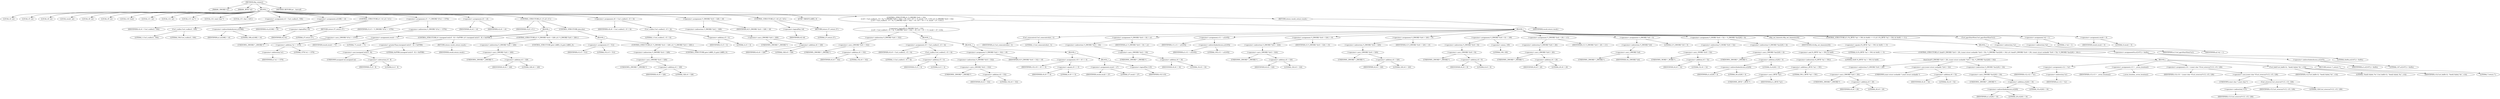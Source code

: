 digraph tftp_connect {  
"1000113" [label = "(METHOD,tftp_connect)" ]
"1000114" [label = "(PARAM,_DWORD *a1)" ]
"1000115" [label = "(PARAM,_BYTE *a2)" ]
"1000116" [label = "(BLOCK,,)" ]
"1000117" [label = "(LOCAL,v4: int)" ]
"1000118" [label = "(LOCAL,v5: int)" ]
"1000119" [label = "(LOCAL,v6: int)" ]
"1000120" [label = "(LOCAL,result: int)" ]
"1000121" [label = "(LOCAL,v8: int)" ]
"1000122" [label = "(LOCAL,v9: int)" ]
"1000123" [label = "(LOCAL,v10: bool)" ]
"1000124" [label = "(LOCAL,v11: int)" ]
"1000125" [label = "(LOCAL,v12: int)" ]
"1000126" [label = "(LOCAL,v13: int *)" ]
"1000127" [label = "(LOCAL,v14: const char *)" ]
"1000128" [label = "(LOCAL,v15: char [ 128 ])" ]
"1000129" [label = "(<operator>.assignment,v4 = Curl_ccalloc(1, 336))" ]
"1000130" [label = "(IDENTIFIER,v4,v4 = Curl_ccalloc(1, 336))" ]
"1000131" [label = "(Curl_ccalloc,Curl_ccalloc(1, 336))" ]
"1000132" [label = "(LITERAL,1,Curl_ccalloc(1, 336))" ]
"1000133" [label = "(LITERAL,336,Curl_ccalloc(1, 336))" ]
"1000134" [label = "(<operator>.assignment,a1[188] = v4)" ]
"1000135" [label = "(<operator>.indirectIndexAccess,a1[188])" ]
"1000136" [label = "(IDENTIFIER,a1,a1[188] = v4)" ]
"1000137" [label = "(LITERAL,188,a1[188] = v4)" ]
"1000138" [label = "(IDENTIFIER,v4,a1[188] = v4)" ]
"1000139" [label = "(CONTROL_STRUCTURE,if ( !v4 ),if ( !v4 ))" ]
"1000140" [label = "(<operator>.logicalNot,!v4)" ]
"1000141" [label = "(IDENTIFIER,v4,!v4)" ]
"1000142" [label = "(RETURN,return 27;,return 27;)" ]
"1000143" [label = "(LITERAL,27,return 27;)" ]
"1000144" [label = "(<operator>.assignment,v5 = *(_DWORD *)(*a1 + 1576))" ]
"1000145" [label = "(IDENTIFIER,v5,v5 = *(_DWORD *)(*a1 + 1576))" ]
"1000146" [label = "(<operator>.indirection,*(_DWORD *)(*a1 + 1576))" ]
"1000147" [label = "(<operator>.cast,(_DWORD *)(*a1 + 1576))" ]
"1000148" [label = "(UNKNOWN,_DWORD *,_DWORD *)" ]
"1000149" [label = "(<operator>.addition,*a1 + 1576)" ]
"1000150" [label = "(<operator>.indirection,*a1)" ]
"1000151" [label = "(IDENTIFIER,a1,*a1 + 1576)" ]
"1000152" [label = "(LITERAL,1576,*a1 + 1576)" ]
"1000153" [label = "(<operator>.assignment,v6 = v4)" ]
"1000154" [label = "(IDENTIFIER,v6,v6 = v4)" ]
"1000155" [label = "(IDENTIFIER,v4,v6 = v4)" ]
"1000156" [label = "(CONTROL_STRUCTURE,if ( v5 ),if ( v5 ))" ]
"1000157" [label = "(IDENTIFIER,v5,if ( v5 ))" ]
"1000158" [label = "(BLOCK,,)" ]
"1000159" [label = "(<operator>.assignment,result = 71)" ]
"1000160" [label = "(IDENTIFIER,result,result = 71)" ]
"1000161" [label = "(LITERAL,71,result = 71)" ]
"1000162" [label = "(CONTROL_STRUCTURE,if ( (unsigned int)(v5 - 8) > 0xFFB0 ),if ( (unsigned int)(v5 - 8) > 0xFFB0 ))" ]
"1000163" [label = "(<operator>.greaterThan,(unsigned int)(v5 - 8) > 0xFFB0)" ]
"1000164" [label = "(<operator>.cast,(unsigned int)(v5 - 8))" ]
"1000165" [label = "(UNKNOWN,unsigned int,unsigned int)" ]
"1000166" [label = "(<operator>.subtraction,v5 - 8)" ]
"1000167" [label = "(IDENTIFIER,v5,v5 - 8)" ]
"1000168" [label = "(LITERAL,8,v5 - 8)" ]
"1000169" [label = "(LITERAL,0xFFB0,(unsigned int)(v5 - 8) > 0xFFB0)" ]
"1000170" [label = "(RETURN,return result;,return result;)" ]
"1000171" [label = "(IDENTIFIER,result,return result;)" ]
"1000172" [label = "(CONTROL_STRUCTURE,if ( *(_DWORD *)(v6 + 328) ),if ( *(_DWORD *)(v6 + 328) ))" ]
"1000173" [label = "(<operator>.indirection,*(_DWORD *)(v6 + 328))" ]
"1000174" [label = "(<operator>.cast,(_DWORD *)(v6 + 328))" ]
"1000175" [label = "(UNKNOWN,_DWORD *,_DWORD *)" ]
"1000176" [label = "(<operator>.addition,v6 + 328)" ]
"1000177" [label = "(IDENTIFIER,v6,v6 + 328)" ]
"1000178" [label = "(LITERAL,328,v6 + 328)" ]
"1000179" [label = "(CONTROL_STRUCTURE,goto LABEL_9;,goto LABEL_9;)" ]
"1000180" [label = "(CONTROL_STRUCTURE,else,else)" ]
"1000181" [label = "(BLOCK,,)" ]
"1000182" [label = "(<operator>.assignment,v5 = 512)" ]
"1000183" [label = "(IDENTIFIER,v5,v5 = 512)" ]
"1000184" [label = "(LITERAL,512,v5 = 512)" ]
"1000185" [label = "(CONTROL_STRUCTURE,if ( *(_DWORD *)(v4 + 328) ),if ( *(_DWORD *)(v4 + 328) ))" ]
"1000186" [label = "(<operator>.indirection,*(_DWORD *)(v4 + 328))" ]
"1000187" [label = "(<operator>.cast,(_DWORD *)(v4 + 328))" ]
"1000188" [label = "(UNKNOWN,_DWORD *,_DWORD *)" ]
"1000189" [label = "(<operator>.addition,v4 + 328)" ]
"1000190" [label = "(IDENTIFIER,v4,v4 + 328)" ]
"1000191" [label = "(LITERAL,328,v4 + 328)" ]
"1000192" [label = "(CONTROL_STRUCTURE,goto LABEL_9;,goto LABEL_9;)" ]
"1000193" [label = "(<operator>.assignment,v8 = Curl_ccalloc(1, v5 + 4))" ]
"1000194" [label = "(IDENTIFIER,v8,v8 = Curl_ccalloc(1, v5 + 4))" ]
"1000195" [label = "(Curl_ccalloc,Curl_ccalloc(1, v5 + 4))" ]
"1000196" [label = "(LITERAL,1,Curl_ccalloc(1, v5 + 4))" ]
"1000197" [label = "(<operator>.addition,v5 + 4)" ]
"1000198" [label = "(IDENTIFIER,v5,v5 + 4)" ]
"1000199" [label = "(LITERAL,4,v5 + 4)" ]
"1000200" [label = "(<operator>.assignment,*(_DWORD *)(v6 + 328) = v8)" ]
"1000201" [label = "(<operator>.indirection,*(_DWORD *)(v6 + 328))" ]
"1000202" [label = "(<operator>.cast,(_DWORD *)(v6 + 328))" ]
"1000203" [label = "(UNKNOWN,_DWORD *,_DWORD *)" ]
"1000204" [label = "(<operator>.addition,v6 + 328)" ]
"1000205" [label = "(IDENTIFIER,v6,v6 + 328)" ]
"1000206" [label = "(LITERAL,328,v6 + 328)" ]
"1000207" [label = "(IDENTIFIER,v8,*(_DWORD *)(v6 + 328) = v8)" ]
"1000208" [label = "(CONTROL_STRUCTURE,if ( !v8 ),if ( !v8 ))" ]
"1000209" [label = "(<operator>.logicalNot,!v8)" ]
"1000210" [label = "(IDENTIFIER,v8,!v8)" ]
"1000211" [label = "(RETURN,return 27;,return 27;)" ]
"1000212" [label = "(LITERAL,27,return 27;)" ]
"1000213" [label = "(JUMP_TARGET,LABEL_9)" ]
"1000214" [label = "(CONTROL_STRUCTURE,if ( *(_DWORD *)(v6 + 332)\n    || (v9 = Curl_ccalloc(1, v5 + 4), *(_DWORD *)(v6 + 332) = v9, v10 = v9 == 0, result = 27, !v10) ),if ( *(_DWORD *)(v6 + 332)\n    || (v9 = Curl_ccalloc(1, v5 + 4), *(_DWORD *)(v6 + 332) = v9, v10 = v9 == 0, result = 27, !v10) ))" ]
"1000215" [label = "(<operator>.logicalOr,*(_DWORD *)(v6 + 332)\n    || (v9 = Curl_ccalloc(1, v5 + 4), *(_DWORD *)(v6 + 332) = v9, v10 = v9 == 0, result = 27, !v10))" ]
"1000216" [label = "(<operator>.indirection,*(_DWORD *)(v6 + 332))" ]
"1000217" [label = "(<operator>.cast,(_DWORD *)(v6 + 332))" ]
"1000218" [label = "(UNKNOWN,_DWORD *,_DWORD *)" ]
"1000219" [label = "(<operator>.addition,v6 + 332)" ]
"1000220" [label = "(IDENTIFIER,v6,v6 + 332)" ]
"1000221" [label = "(LITERAL,332,v6 + 332)" ]
"1000222" [label = "(BLOCK,,)" ]
"1000223" [label = "(<operator>.assignment,v9 = Curl_ccalloc(1, v5 + 4))" ]
"1000224" [label = "(IDENTIFIER,v9,v9 = Curl_ccalloc(1, v5 + 4))" ]
"1000225" [label = "(Curl_ccalloc,Curl_ccalloc(1, v5 + 4))" ]
"1000226" [label = "(LITERAL,1,Curl_ccalloc(1, v5 + 4))" ]
"1000227" [label = "(<operator>.addition,v5 + 4)" ]
"1000228" [label = "(IDENTIFIER,v5,v5 + 4)" ]
"1000229" [label = "(LITERAL,4,v5 + 4)" ]
"1000230" [label = "(BLOCK,,)" ]
"1000231" [label = "(<operator>.assignment,*(_DWORD *)(v6 + 332) = v9)" ]
"1000232" [label = "(<operator>.indirection,*(_DWORD *)(v6 + 332))" ]
"1000233" [label = "(<operator>.cast,(_DWORD *)(v6 + 332))" ]
"1000234" [label = "(UNKNOWN,_DWORD *,_DWORD *)" ]
"1000235" [label = "(<operator>.addition,v6 + 332)" ]
"1000236" [label = "(IDENTIFIER,v6,v6 + 332)" ]
"1000237" [label = "(LITERAL,332,v6 + 332)" ]
"1000238" [label = "(IDENTIFIER,v9,*(_DWORD *)(v6 + 332) = v9)" ]
"1000239" [label = "(BLOCK,,)" ]
"1000240" [label = "(<operator>.assignment,v10 = v9 == 0)" ]
"1000241" [label = "(IDENTIFIER,v10,v10 = v9 == 0)" ]
"1000242" [label = "(<operator>.equals,v9 == 0)" ]
"1000243" [label = "(IDENTIFIER,v9,v9 == 0)" ]
"1000244" [label = "(LITERAL,0,v9 == 0)" ]
"1000245" [label = "(BLOCK,,)" ]
"1000246" [label = "(<operator>.assignment,result = 27)" ]
"1000247" [label = "(IDENTIFIER,result,result = 27)" ]
"1000248" [label = "(LITERAL,27,result = 27)" ]
"1000249" [label = "(<operator>.logicalNot,!v10)" ]
"1000250" [label = "(IDENTIFIER,v10,!v10)" ]
"1000251" [label = "(BLOCK,,)" ]
"1000252" [label = "(Curl_conncontrol,Curl_conncontrol(a1, 1))" ]
"1000253" [label = "(IDENTIFIER,a1,Curl_conncontrol(a1, 1))" ]
"1000254" [label = "(LITERAL,1,Curl_conncontrol(a1, 1))" ]
"1000255" [label = "(<operator>.assignment,*(_DWORD *)(v6 + 16) = a1)" ]
"1000256" [label = "(<operator>.indirection,*(_DWORD *)(v6 + 16))" ]
"1000257" [label = "(<operator>.cast,(_DWORD *)(v6 + 16))" ]
"1000258" [label = "(UNKNOWN,_DWORD *,_DWORD *)" ]
"1000259" [label = "(<operator>.addition,v6 + 16)" ]
"1000260" [label = "(IDENTIFIER,v6,v6 + 16)" ]
"1000261" [label = "(LITERAL,16,v6 + 16)" ]
"1000262" [label = "(IDENTIFIER,a1,*(_DWORD *)(v6 + 16) = a1)" ]
"1000263" [label = "(<operator>.assignment,v11 = a1[105])" ]
"1000264" [label = "(IDENTIFIER,v11,v11 = a1[105])" ]
"1000265" [label = "(<operator>.indirectIndexAccess,a1[105])" ]
"1000266" [label = "(IDENTIFIER,a1,v11 = a1[105])" ]
"1000267" [label = "(LITERAL,105,v11 = a1[105])" ]
"1000268" [label = "(<operator>.assignment,*(_DWORD *)(v6 + 324) = v5)" ]
"1000269" [label = "(<operator>.indirection,*(_DWORD *)(v6 + 324))" ]
"1000270" [label = "(<operator>.cast,(_DWORD *)(v6 + 324))" ]
"1000271" [label = "(UNKNOWN,_DWORD *,_DWORD *)" ]
"1000272" [label = "(<operator>.addition,v6 + 324)" ]
"1000273" [label = "(IDENTIFIER,v6,v6 + 324)" ]
"1000274" [label = "(LITERAL,324,v6 + 324)" ]
"1000275" [label = "(IDENTIFIER,v5,*(_DWORD *)(v6 + 324) = v5)" ]
"1000276" [label = "(<operator>.assignment,*(_DWORD *)(v6 + 320) = v5)" ]
"1000277" [label = "(<operator>.indirection,*(_DWORD *)(v6 + 320))" ]
"1000278" [label = "(<operator>.cast,(_DWORD *)(v6 + 320))" ]
"1000279" [label = "(UNKNOWN,_DWORD *,_DWORD *)" ]
"1000280" [label = "(<operator>.addition,v6 + 320)" ]
"1000281" [label = "(IDENTIFIER,v6,v6 + 320)" ]
"1000282" [label = "(LITERAL,320,v6 + 320)" ]
"1000283" [label = "(IDENTIFIER,v5,*(_DWORD *)(v6 + 320) = v5)" ]
"1000284" [label = "(<operator>.assignment,*(_DWORD *)(v6 + 8) = -100)" ]
"1000285" [label = "(<operator>.indirection,*(_DWORD *)(v6 + 8))" ]
"1000286" [label = "(<operator>.cast,(_DWORD *)(v6 + 8))" ]
"1000287" [label = "(UNKNOWN,_DWORD *,_DWORD *)" ]
"1000288" [label = "(<operator>.addition,v6 + 8)" ]
"1000289" [label = "(IDENTIFIER,v6,v6 + 8)" ]
"1000290" [label = "(LITERAL,8,v6 + 8)" ]
"1000291" [label = "(<operator>.minus,-100)" ]
"1000292" [label = "(LITERAL,100,-100)" ]
"1000293" [label = "(<operator>.assignment,*(_DWORD *)(v6 + 20) = v11)" ]
"1000294" [label = "(<operator>.indirection,*(_DWORD *)(v6 + 20))" ]
"1000295" [label = "(<operator>.cast,(_DWORD *)(v6 + 20))" ]
"1000296" [label = "(UNKNOWN,_DWORD *,_DWORD *)" ]
"1000297" [label = "(<operator>.addition,v6 + 20)" ]
"1000298" [label = "(IDENTIFIER,v6,v6 + 20)" ]
"1000299" [label = "(LITERAL,20,v6 + 20)" ]
"1000300" [label = "(IDENTIFIER,v11,*(_DWORD *)(v6 + 20) = v11)" ]
"1000301" [label = "(<operator>.assignment,*(_DWORD *)v6 = 0)" ]
"1000302" [label = "(<operator>.indirection,*(_DWORD *)v6)" ]
"1000303" [label = "(<operator>.cast,(_DWORD *)v6)" ]
"1000304" [label = "(UNKNOWN,_DWORD *,_DWORD *)" ]
"1000305" [label = "(IDENTIFIER,v6,(_DWORD *)v6)" ]
"1000306" [label = "(LITERAL,0,*(_DWORD *)v6 = 0)" ]
"1000307" [label = "(<operator>.assignment,*(_WORD *)(v6 + 52) = *(_DWORD *)(a1[20] + 4))" ]
"1000308" [label = "(<operator>.indirection,*(_WORD *)(v6 + 52))" ]
"1000309" [label = "(<operator>.cast,(_WORD *)(v6 + 52))" ]
"1000310" [label = "(UNKNOWN,_WORD *,_WORD *)" ]
"1000311" [label = "(<operator>.addition,v6 + 52)" ]
"1000312" [label = "(IDENTIFIER,v6,v6 + 52)" ]
"1000313" [label = "(LITERAL,52,v6 + 52)" ]
"1000314" [label = "(<operator>.indirection,*(_DWORD *)(a1[20] + 4))" ]
"1000315" [label = "(<operator>.cast,(_DWORD *)(a1[20] + 4))" ]
"1000316" [label = "(UNKNOWN,_DWORD *,_DWORD *)" ]
"1000317" [label = "(<operator>.addition,a1[20] + 4)" ]
"1000318" [label = "(<operator>.indirectIndexAccess,a1[20])" ]
"1000319" [label = "(IDENTIFIER,a1,a1[20] + 4)" ]
"1000320" [label = "(LITERAL,20,a1[20] + 4)" ]
"1000321" [label = "(LITERAL,4,a1[20] + 4)" ]
"1000322" [label = "(tftp_set_timeouts,tftp_set_timeouts(v6))" ]
"1000323" [label = "(IDENTIFIER,v6,tftp_set_timeouts(v6))" ]
"1000324" [label = "(CONTROL_STRUCTURE,if ( (*((_BYTE *)a1 + 591) & 0x40) == 0 ),if ( (*((_BYTE *)a1 + 591) & 0x40) == 0 ))" ]
"1000325" [label = "(<operator>.equals,(*((_BYTE *)a1 + 591) & 0x40) == 0)" ]
"1000326" [label = "(<operator>.and,*((_BYTE *)a1 + 591) & 0x40)" ]
"1000327" [label = "(<operator>.indirection,*((_BYTE *)a1 + 591))" ]
"1000328" [label = "(<operator>.addition,(_BYTE *)a1 + 591)" ]
"1000329" [label = "(<operator>.cast,(_BYTE *)a1)" ]
"1000330" [label = "(UNKNOWN,_BYTE *,_BYTE *)" ]
"1000331" [label = "(IDENTIFIER,a1,(_BYTE *)a1)" ]
"1000332" [label = "(LITERAL,591,(_BYTE *)a1 + 591)" ]
"1000333" [label = "(LITERAL,0x40,*((_BYTE *)a1 + 591) & 0x40)" ]
"1000334" [label = "(LITERAL,0,(*((_BYTE *)a1 + 591) & 0x40) == 0)" ]
"1000335" [label = "(BLOCK,,)" ]
"1000336" [label = "(CONTROL_STRUCTURE,if ( bind(*(_DWORD *)(v6 + 20), (const struct sockaddr *)(v6 + 52), *(_DWORD *)(a1[20] + 16)) ),if ( bind(*(_DWORD *)(v6 + 20), (const struct sockaddr *)(v6 + 52), *(_DWORD *)(a1[20] + 16)) ))" ]
"1000337" [label = "(bind,bind(*(_DWORD *)(v6 + 20), (const struct sockaddr *)(v6 + 52), *(_DWORD *)(a1[20] + 16)))" ]
"1000338" [label = "(<operator>.indirection,*(_DWORD *)(v6 + 20))" ]
"1000339" [label = "(<operator>.cast,(_DWORD *)(v6 + 20))" ]
"1000340" [label = "(UNKNOWN,_DWORD *,_DWORD *)" ]
"1000341" [label = "(<operator>.addition,v6 + 20)" ]
"1000342" [label = "(IDENTIFIER,v6,v6 + 20)" ]
"1000343" [label = "(LITERAL,20,v6 + 20)" ]
"1000344" [label = "(<operator>.cast,(const struct sockaddr *)(v6 + 52))" ]
"1000345" [label = "(UNKNOWN,const struct sockaddr *,const struct sockaddr *)" ]
"1000346" [label = "(<operator>.addition,v6 + 52)" ]
"1000347" [label = "(IDENTIFIER,v6,v6 + 52)" ]
"1000348" [label = "(LITERAL,52,v6 + 52)" ]
"1000349" [label = "(<operator>.indirection,*(_DWORD *)(a1[20] + 16))" ]
"1000350" [label = "(<operator>.cast,(_DWORD *)(a1[20] + 16))" ]
"1000351" [label = "(UNKNOWN,_DWORD *,_DWORD *)" ]
"1000352" [label = "(<operator>.addition,a1[20] + 16)" ]
"1000353" [label = "(<operator>.indirectIndexAccess,a1[20])" ]
"1000354" [label = "(IDENTIFIER,a1,a1[20] + 16)" ]
"1000355" [label = "(LITERAL,20,a1[20] + 16)" ]
"1000356" [label = "(LITERAL,16,a1[20] + 16)" ]
"1000357" [label = "(BLOCK,,)" ]
"1000358" [label = "(<operator>.assignment,v12 = *a1)" ]
"1000359" [label = "(IDENTIFIER,v12,v12 = *a1)" ]
"1000360" [label = "(<operator>.indirection,*a1)" ]
"1000361" [label = "(IDENTIFIER,a1,v12 = *a1)" ]
"1000362" [label = "(<operator>.assignment,v13 = _errno_location())" ]
"1000363" [label = "(IDENTIFIER,v13,v13 = _errno_location())" ]
"1000364" [label = "(_errno_location,_errno_location())" ]
"1000365" [label = "(<operator>.assignment,v14 = (const char *)Curl_strerror(*v13, v15, 128))" ]
"1000366" [label = "(IDENTIFIER,v14,v14 = (const char *)Curl_strerror(*v13, v15, 128))" ]
"1000367" [label = "(<operator>.cast,(const char *)Curl_strerror(*v13, v15, 128))" ]
"1000368" [label = "(UNKNOWN,const char *,const char *)" ]
"1000369" [label = "(Curl_strerror,Curl_strerror(*v13, v15, 128))" ]
"1000370" [label = "(<operator>.indirection,*v13)" ]
"1000371" [label = "(IDENTIFIER,v13,Curl_strerror(*v13, v15, 128))" ]
"1000372" [label = "(IDENTIFIER,v15,Curl_strerror(*v13, v15, 128))" ]
"1000373" [label = "(LITERAL,128,Curl_strerror(*v13, v15, 128))" ]
"1000374" [label = "(Curl_failf,Curl_failf(v12, \"bind() failed; %s\", v14))" ]
"1000375" [label = "(IDENTIFIER,v12,Curl_failf(v12, \"bind() failed; %s\", v14))" ]
"1000376" [label = "(LITERAL,\"bind() failed; %s\",Curl_failf(v12, \"bind() failed; %s\", v14))" ]
"1000377" [label = "(IDENTIFIER,v14,Curl_failf(v12, \"bind() failed; %s\", v14))" ]
"1000378" [label = "(RETURN,return 7;,return 7;)" ]
"1000379" [label = "(LITERAL,7,return 7;)" ]
"1000380" [label = "(<operators>.assignmentOr,a1[147] |= 0x40u)" ]
"1000381" [label = "(<operator>.indirectIndexAccess,a1[147])" ]
"1000382" [label = "(IDENTIFIER,a1,a1[147] |= 0x40u)" ]
"1000383" [label = "(LITERAL,147,a1[147] |= 0x40u)" ]
"1000384" [label = "(LITERAL,0x40u,a1[147] |= 0x40u)" ]
"1000385" [label = "(Curl_pgrsStartNow,Curl_pgrsStartNow(*a1))" ]
"1000386" [label = "(<operator>.indirection,*a1)" ]
"1000387" [label = "(IDENTIFIER,a1,Curl_pgrsStartNow(*a1))" ]
"1000388" [label = "(<operator>.assignment,*a2 = 1)" ]
"1000389" [label = "(<operator>.indirection,*a2)" ]
"1000390" [label = "(IDENTIFIER,a2,*a2 = 1)" ]
"1000391" [label = "(LITERAL,1,*a2 = 1)" ]
"1000392" [label = "(<operator>.assignment,result = 0)" ]
"1000393" [label = "(IDENTIFIER,result,result = 0)" ]
"1000394" [label = "(LITERAL,0,result = 0)" ]
"1000395" [label = "(RETURN,return result;,return result;)" ]
"1000396" [label = "(IDENTIFIER,result,return result;)" ]
"1000397" [label = "(METHOD_RETURN,int __fastcall)" ]
  "1000113" -> "1000114" 
  "1000113" -> "1000115" 
  "1000113" -> "1000116" 
  "1000113" -> "1000397" 
  "1000116" -> "1000117" 
  "1000116" -> "1000118" 
  "1000116" -> "1000119" 
  "1000116" -> "1000120" 
  "1000116" -> "1000121" 
  "1000116" -> "1000122" 
  "1000116" -> "1000123" 
  "1000116" -> "1000124" 
  "1000116" -> "1000125" 
  "1000116" -> "1000126" 
  "1000116" -> "1000127" 
  "1000116" -> "1000128" 
  "1000116" -> "1000129" 
  "1000116" -> "1000134" 
  "1000116" -> "1000139" 
  "1000116" -> "1000144" 
  "1000116" -> "1000153" 
  "1000116" -> "1000156" 
  "1000116" -> "1000193" 
  "1000116" -> "1000200" 
  "1000116" -> "1000208" 
  "1000116" -> "1000213" 
  "1000116" -> "1000214" 
  "1000116" -> "1000395" 
  "1000129" -> "1000130" 
  "1000129" -> "1000131" 
  "1000131" -> "1000132" 
  "1000131" -> "1000133" 
  "1000134" -> "1000135" 
  "1000134" -> "1000138" 
  "1000135" -> "1000136" 
  "1000135" -> "1000137" 
  "1000139" -> "1000140" 
  "1000139" -> "1000142" 
  "1000140" -> "1000141" 
  "1000142" -> "1000143" 
  "1000144" -> "1000145" 
  "1000144" -> "1000146" 
  "1000146" -> "1000147" 
  "1000147" -> "1000148" 
  "1000147" -> "1000149" 
  "1000149" -> "1000150" 
  "1000149" -> "1000152" 
  "1000150" -> "1000151" 
  "1000153" -> "1000154" 
  "1000153" -> "1000155" 
  "1000156" -> "1000157" 
  "1000156" -> "1000158" 
  "1000156" -> "1000180" 
  "1000158" -> "1000159" 
  "1000158" -> "1000162" 
  "1000158" -> "1000172" 
  "1000159" -> "1000160" 
  "1000159" -> "1000161" 
  "1000162" -> "1000163" 
  "1000162" -> "1000170" 
  "1000163" -> "1000164" 
  "1000163" -> "1000169" 
  "1000164" -> "1000165" 
  "1000164" -> "1000166" 
  "1000166" -> "1000167" 
  "1000166" -> "1000168" 
  "1000170" -> "1000171" 
  "1000172" -> "1000173" 
  "1000172" -> "1000179" 
  "1000173" -> "1000174" 
  "1000174" -> "1000175" 
  "1000174" -> "1000176" 
  "1000176" -> "1000177" 
  "1000176" -> "1000178" 
  "1000180" -> "1000181" 
  "1000181" -> "1000182" 
  "1000181" -> "1000185" 
  "1000182" -> "1000183" 
  "1000182" -> "1000184" 
  "1000185" -> "1000186" 
  "1000185" -> "1000192" 
  "1000186" -> "1000187" 
  "1000187" -> "1000188" 
  "1000187" -> "1000189" 
  "1000189" -> "1000190" 
  "1000189" -> "1000191" 
  "1000193" -> "1000194" 
  "1000193" -> "1000195" 
  "1000195" -> "1000196" 
  "1000195" -> "1000197" 
  "1000197" -> "1000198" 
  "1000197" -> "1000199" 
  "1000200" -> "1000201" 
  "1000200" -> "1000207" 
  "1000201" -> "1000202" 
  "1000202" -> "1000203" 
  "1000202" -> "1000204" 
  "1000204" -> "1000205" 
  "1000204" -> "1000206" 
  "1000208" -> "1000209" 
  "1000208" -> "1000211" 
  "1000209" -> "1000210" 
  "1000211" -> "1000212" 
  "1000214" -> "1000215" 
  "1000214" -> "1000251" 
  "1000215" -> "1000216" 
  "1000215" -> "1000222" 
  "1000216" -> "1000217" 
  "1000217" -> "1000218" 
  "1000217" -> "1000219" 
  "1000219" -> "1000220" 
  "1000219" -> "1000221" 
  "1000222" -> "1000223" 
  "1000222" -> "1000230" 
  "1000223" -> "1000224" 
  "1000223" -> "1000225" 
  "1000225" -> "1000226" 
  "1000225" -> "1000227" 
  "1000227" -> "1000228" 
  "1000227" -> "1000229" 
  "1000230" -> "1000231" 
  "1000230" -> "1000239" 
  "1000231" -> "1000232" 
  "1000231" -> "1000238" 
  "1000232" -> "1000233" 
  "1000233" -> "1000234" 
  "1000233" -> "1000235" 
  "1000235" -> "1000236" 
  "1000235" -> "1000237" 
  "1000239" -> "1000240" 
  "1000239" -> "1000245" 
  "1000240" -> "1000241" 
  "1000240" -> "1000242" 
  "1000242" -> "1000243" 
  "1000242" -> "1000244" 
  "1000245" -> "1000246" 
  "1000245" -> "1000249" 
  "1000246" -> "1000247" 
  "1000246" -> "1000248" 
  "1000249" -> "1000250" 
  "1000251" -> "1000252" 
  "1000251" -> "1000255" 
  "1000251" -> "1000263" 
  "1000251" -> "1000268" 
  "1000251" -> "1000276" 
  "1000251" -> "1000284" 
  "1000251" -> "1000293" 
  "1000251" -> "1000301" 
  "1000251" -> "1000307" 
  "1000251" -> "1000322" 
  "1000251" -> "1000324" 
  "1000251" -> "1000385" 
  "1000251" -> "1000388" 
  "1000251" -> "1000392" 
  "1000252" -> "1000253" 
  "1000252" -> "1000254" 
  "1000255" -> "1000256" 
  "1000255" -> "1000262" 
  "1000256" -> "1000257" 
  "1000257" -> "1000258" 
  "1000257" -> "1000259" 
  "1000259" -> "1000260" 
  "1000259" -> "1000261" 
  "1000263" -> "1000264" 
  "1000263" -> "1000265" 
  "1000265" -> "1000266" 
  "1000265" -> "1000267" 
  "1000268" -> "1000269" 
  "1000268" -> "1000275" 
  "1000269" -> "1000270" 
  "1000270" -> "1000271" 
  "1000270" -> "1000272" 
  "1000272" -> "1000273" 
  "1000272" -> "1000274" 
  "1000276" -> "1000277" 
  "1000276" -> "1000283" 
  "1000277" -> "1000278" 
  "1000278" -> "1000279" 
  "1000278" -> "1000280" 
  "1000280" -> "1000281" 
  "1000280" -> "1000282" 
  "1000284" -> "1000285" 
  "1000284" -> "1000291" 
  "1000285" -> "1000286" 
  "1000286" -> "1000287" 
  "1000286" -> "1000288" 
  "1000288" -> "1000289" 
  "1000288" -> "1000290" 
  "1000291" -> "1000292" 
  "1000293" -> "1000294" 
  "1000293" -> "1000300" 
  "1000294" -> "1000295" 
  "1000295" -> "1000296" 
  "1000295" -> "1000297" 
  "1000297" -> "1000298" 
  "1000297" -> "1000299" 
  "1000301" -> "1000302" 
  "1000301" -> "1000306" 
  "1000302" -> "1000303" 
  "1000303" -> "1000304" 
  "1000303" -> "1000305" 
  "1000307" -> "1000308" 
  "1000307" -> "1000314" 
  "1000308" -> "1000309" 
  "1000309" -> "1000310" 
  "1000309" -> "1000311" 
  "1000311" -> "1000312" 
  "1000311" -> "1000313" 
  "1000314" -> "1000315" 
  "1000315" -> "1000316" 
  "1000315" -> "1000317" 
  "1000317" -> "1000318" 
  "1000317" -> "1000321" 
  "1000318" -> "1000319" 
  "1000318" -> "1000320" 
  "1000322" -> "1000323" 
  "1000324" -> "1000325" 
  "1000324" -> "1000335" 
  "1000325" -> "1000326" 
  "1000325" -> "1000334" 
  "1000326" -> "1000327" 
  "1000326" -> "1000333" 
  "1000327" -> "1000328" 
  "1000328" -> "1000329" 
  "1000328" -> "1000332" 
  "1000329" -> "1000330" 
  "1000329" -> "1000331" 
  "1000335" -> "1000336" 
  "1000335" -> "1000380" 
  "1000336" -> "1000337" 
  "1000336" -> "1000357" 
  "1000337" -> "1000338" 
  "1000337" -> "1000344" 
  "1000337" -> "1000349" 
  "1000338" -> "1000339" 
  "1000339" -> "1000340" 
  "1000339" -> "1000341" 
  "1000341" -> "1000342" 
  "1000341" -> "1000343" 
  "1000344" -> "1000345" 
  "1000344" -> "1000346" 
  "1000346" -> "1000347" 
  "1000346" -> "1000348" 
  "1000349" -> "1000350" 
  "1000350" -> "1000351" 
  "1000350" -> "1000352" 
  "1000352" -> "1000353" 
  "1000352" -> "1000356" 
  "1000353" -> "1000354" 
  "1000353" -> "1000355" 
  "1000357" -> "1000358" 
  "1000357" -> "1000362" 
  "1000357" -> "1000365" 
  "1000357" -> "1000374" 
  "1000357" -> "1000378" 
  "1000358" -> "1000359" 
  "1000358" -> "1000360" 
  "1000360" -> "1000361" 
  "1000362" -> "1000363" 
  "1000362" -> "1000364" 
  "1000365" -> "1000366" 
  "1000365" -> "1000367" 
  "1000367" -> "1000368" 
  "1000367" -> "1000369" 
  "1000369" -> "1000370" 
  "1000369" -> "1000372" 
  "1000369" -> "1000373" 
  "1000370" -> "1000371" 
  "1000374" -> "1000375" 
  "1000374" -> "1000376" 
  "1000374" -> "1000377" 
  "1000378" -> "1000379" 
  "1000380" -> "1000381" 
  "1000380" -> "1000384" 
  "1000381" -> "1000382" 
  "1000381" -> "1000383" 
  "1000385" -> "1000386" 
  "1000386" -> "1000387" 
  "1000388" -> "1000389" 
  "1000388" -> "1000391" 
  "1000389" -> "1000390" 
  "1000392" -> "1000393" 
  "1000392" -> "1000394" 
  "1000395" -> "1000396" 
}
